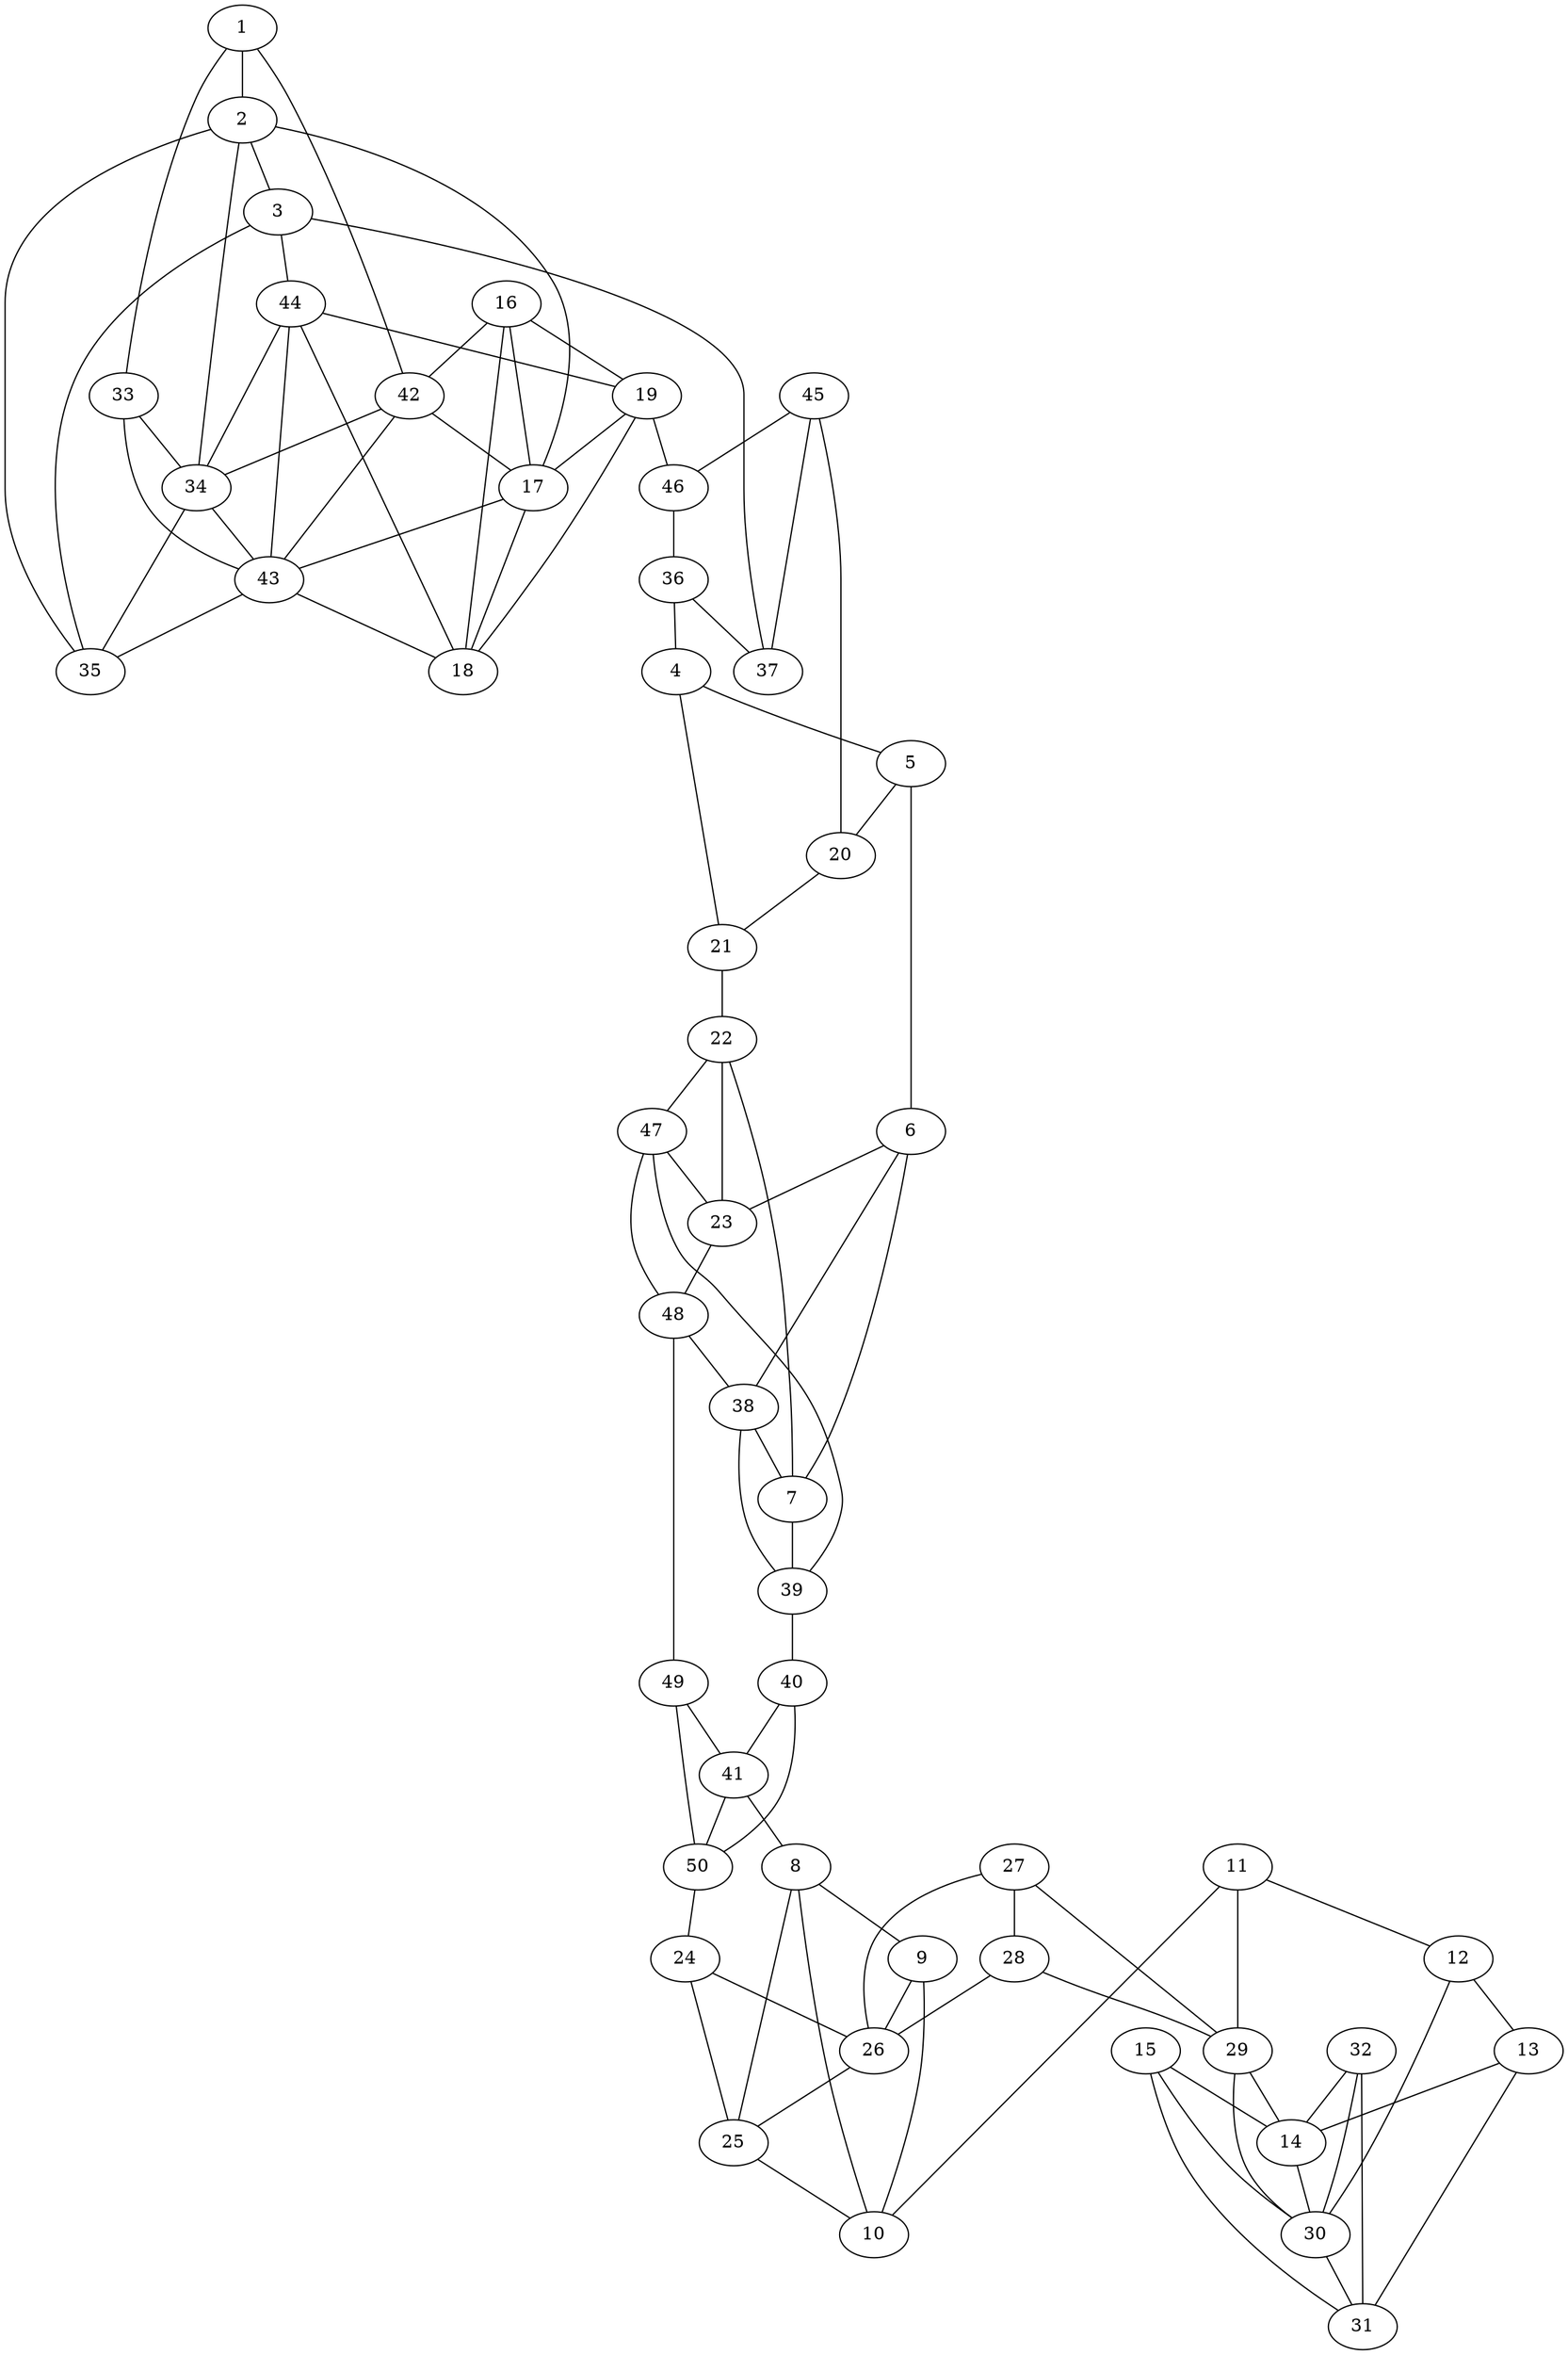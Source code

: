 graph pdb1opj {
	1	 [aaLength=3,
		sequence=NPS,
		type=0];
	2	 [aaLength=3,
		sequence=DEV,
		type=0];
	1 -- 2	 [distance0="27.90549",
		frequency=1,
		type0=1];
	33	 [aaLength=6,
		sequence=RPSFAE,
		type=1];
	1 -- 33	 [distance0="28.57952",
		frequency=1,
		type0=2];
	42	 [aaLength=5,
		sequence=PSFAE,
		type=1];
	1 -- 42	 [distance0="28.73655",
		frequency=1,
		type0=3];
	3	 [aaLength=15,
		sequence=vanDerWaals,
		type=0];
	2 -- 3	 [distance0="29.52727",
		frequency=1,
		type0=2];
	17	 [aaLength=4,
		sequence=HQAF,
		type=0];
	2 -- 17	 [distance0="35.84925",
		frequency=1,
		type0=3];
	35	 [aaLength=7,
		sequence=EKELGKR,
		type=1];
	2 -- 35	 [distance0="0.0",
		frequency=1,
		type0=5];
	3 -- 35	 [distance0="22.39555",
		frequency=1,
		type0=2];
	37	 [aaLength=5,
		sequence=vanDerWaals,
		type=1];
	3 -- 37	 [distance0="28.57553",
		distance1="0.0",
		frequency=2,
		type0=3,
		type1=4];
	44	 [aaLength=5,
		sequence=KELGK,
		type=1];
	3 -- 44	 [distance0="21.83027",
		frequency=1,
		type0=1];
	4	 [aaLength=9,
		sequence=vanDerWaals,
		type=0];
	5	 [aaLength=22,
		sequence=vanDerWaals,
		type=0];
	4 -- 5	 [distance0="15.69555",
		distance1="0.0",
		frequency=2,
		type0=2,
		type1=4];
	6	 [aaLength=3,
		sequence=vanDerWaals,
		type=0];
	5 -- 6	 [distance0="0.0",
		frequency=1,
		type0=4];
	20	 [aaLength=9,
		sequence=vanDerWaals,
		type=0];
	5 -- 20	 [distance0="21.53329",
		frequency=1,
		type0=3];
	7	 [aaLength=3,
		sequence=vanDerWaals,
		type=0];
	6 -- 7	 [distance0="16.31394",
		frequency=1,
		type0=3];
	23	 [aaLength=3,
		sequence=vanDerWaals,
		type=0];
	6 -- 23	 [distance0="14.1676",
		frequency=1,
		type0=1];
	38	 [aaLength=3,
		sequence=vanDerWaals,
		type=1];
	6 -- 38	 [distance0="0.0",
		frequency=1,
		type0=4];
	39	 [aaLength=3,
		sequence=vanDerWaals,
		type=1];
	7 -- 39	 [distance0="0.0",
		frequency=1,
		type0=4];
	8	 [aaLength=5,
		sequence=vanDerWaals,
		type=0];
	9	 [aaLength=8,
		sequence=vanDerWaals,
		type=0];
	8 -- 9	 [distance0="11.45414",
		distance1="0.0",
		frequency=2,
		type0=1,
		type1=5];
	10	 [aaLength=18,
		sequence=vanDerWaals,
		type=0];
	8 -- 10	 [distance0="15.3772",
		frequency=1,
		type0=2];
	25	 [aaLength=8,
		sequence=vanDerWaals,
		type=0];
	8 -- 25	 [distance0="21.71791",
		frequency=1,
		type0=3];
	9 -- 10	 [distance0="16.25188",
		distance1="0.0",
		frequency=2,
		type0=2,
		type1=4];
	26	 [aaLength=18,
		sequence=vanDerWaals,
		type=0];
	9 -- 26	 [distance0="28.30342",
		frequency=1,
		type0=3];
	11	 [aaLength=11,
		sequence=vanDerWaals,
		type=0];
	11 -- 10	 [distance0="29.99839",
		frequency=1,
		type0=3];
	12	 [aaLength=12,
		sequence=vanDerWaals,
		type=0];
	11 -- 12	 [distance0="25.05357",
		distance1="0.0",
		frequency=2,
		type0=1,
		type1=4];
	29	 [aaLength=12,
		sequence=vanDerWaals,
		type=0];
	11 -- 29	 [distance0="29.36678",
		frequency=1,
		type0=2];
	13	 [aaLength=5,
		sequence=vanDerWaals,
		type=0];
	12 -- 13	 [distance0="21.90532",
		distance1="0.0",
		frequency=2,
		type0=3,
		type1=4];
	30	 [aaLength=5,
		sequence=vanDerWaals,
		type=0];
	12 -- 30	 [distance0="16.13919",
		frequency=1,
		type0=1];
	14	 [aaLength=12,
		sequence=vanDerWaals,
		type=0];
	13 -- 14	 [distance0="17.73747",
		distance1="0.0",
		frequency=2,
		type0=1,
		type1=4];
	31	 [aaLength=10,
		sequence=vanDerWaals,
		type=0];
	13 -- 31	 [distance0="19.49523",
		frequency=1,
		type0=3];
	14 -- 30	 [distance0="7.781893",
		frequency=1,
		type0=2];
	15	 [aaLength=10,
		sequence=vanDerWaals,
		type=0];
	15 -- 14	 [distance0="24.49114",
		frequency=1,
		type0=2];
	15 -- 30	 [distance0="26.01175",
		frequency=1,
		type0=3];
	15 -- 31	 [distance0="23.02075",
		frequency=1,
		type0=1];
	16	 [aaLength=5,
		sequence=NPSDR,
		type=0];
	18	 [aaLength=4,
		sequence=SDEV,
		type=0];
	16 -- 18	 [distance0="25.16254",
		frequency=1,
		type0=2];
	16 -- 17	 [distance0="23.65804",
		frequency=1,
		type0=1];
	19	 [aaLength=15,
		sequence=vanDerWaals,
		type=0];
	16 -- 19	 [distance0="43.52878",
		frequency=1,
		type0=3];
	16 -- 42	 [distance0="0.0",
		frequency=1,
		type0=5];
	17 -- 18	 [distance0="22.40617",
		frequency=1,
		type0=1];
	43	 [aaLength=5,
		sequence=FQESS,
		type=1];
	17 -- 43	 [distance0="3.0",
		frequency=1,
		type0=4];
	18 -- 19	 [distance0="18.57503",
		frequency=1,
		type0=1];
	18 -- 44	 [distance0="1.0",
		frequency=1,
		type0=4];
	19 -- 17	 [distance0="37.01026",
		frequency=1,
		type0=2];
	46	 [aaLength=5,
		sequence=vanDerWaals,
		type=1];
	19 -- 46	 [distance0="0.0",
		frequency=1,
		type0=4];
	21	 [aaLength=22,
		sequence=vanDerWaals,
		type=0];
	20 -- 21	 [distance0="21.11429",
		distance1="0.0",
		frequency=2,
		type0=2,
		type1=4];
	21 -- 4	 [distance0="15.89693",
		frequency=1,
		type0=2];
	22	 [aaLength=3,
		sequence=vanDerWaals,
		type=0];
	21 -- 22	 [distance0="0.0",
		frequency=1,
		type0=4];
	22 -- 7	 [distance0="8.6738",
		frequency=1,
		type0=1];
	22 -- 23	 [distance0="8.933364",
		frequency=1,
		type0=2];
	47	 [aaLength=3,
		sequence=vanDerWaals,
		type=1];
	22 -- 47	 [distance0="0.0",
		frequency=1,
		type0=4];
	48	 [aaLength=3,
		sequence=vanDerWaals,
		type=1];
	23 -- 48	 [distance0="0.0",
		frequency=1,
		type0=4];
	24	 [aaLength=5,
		sequence=vanDerWaals,
		type=0];
	24 -- 25	 [distance0="11.26641",
		distance1="0.0",
		frequency=2,
		type0=1,
		type1=5];
	24 -- 26	 [distance0="17.46155",
		frequency=1,
		type0=2];
	25 -- 10	 [distance0="20.89759",
		frequency=1,
		type0=3];
	26 -- 25	 [distance0="11.59278",
		frequency=1,
		type0=1];
	27	 [aaLength=3,
		sequence=vanDerWaals,
		type=0];
	27 -- 26	 [distance0="30.36501",
		frequency=1,
		type0=3];
	28	 [aaLength=8,
		sequence=vanDerWaals,
		type=0];
	27 -- 28	 [distance0="8.893963",
		distance1="0.0",
		frequency=2,
		type0=1,
		type1=5];
	27 -- 29	 [distance0="30.01167",
		frequency=1,
		type0=2];
	28 -- 26	 [distance0="31.08672",
		frequency=1,
		type0=3];
	28 -- 29	 [distance0="22.26701",
		distance1="0.0",
		frequency=2,
		type0=2,
		type1=4];
	29 -- 14	 [distance0="22.01021",
		frequency=1,
		type0=3];
	29 -- 30	 [distance0="19.78324",
		distance1="0.0",
		frequency=2,
		type0=1,
		type1=4];
	30 -- 31	 [distance0="7.035103",
		distance1="0.0",
		frequency=2,
		type0=1,
		type1=4];
	32	 [aaLength=11,
		sequence=vanDerWaals,
		type=0];
	32 -- 14	 [distance0="23.85036",
		frequency=1,
		type0=1];
	32 -- 30	 [distance0="31.2627",
		frequency=1,
		type0=3];
	32 -- 31	 [distance0="24.49628",
		frequency=1,
		type0=2];
	34	 [aaLength=6,
		sequence=FQESSI,
		type=1];
	33 -- 34	 [distance0="14.0",
		distance1="8.0",
		frequency=2,
		type0=2,
		type1=4];
	33 -- 43	 [distance0="14.0",
		frequency=1,
		type0=3];
	34 -- 2	 [distance0="1.0",
		frequency=1,
		type0=4];
	34 -- 35	 [distance0="10.0",
		frequency=1,
		type0=2];
	34 -- 43	 [distance0="0.0",
		frequency=1,
		type0=1];
	36	 [aaLength=5,
		sequence=vanDerWaals,
		type=1];
	36 -- 4	 [distance0="0.0",
		frequency=1,
		type0=4];
	36 -- 37	 [distance0="11.0",
		frequency=1,
		type0=2];
	38 -- 7	 [distance0="0.0",
		frequency=1,
		type0=4];
	38 -- 39	 [distance0="8.0",
		frequency=1,
		type0=2];
	40	 [aaLength=3,
		sequence=vanDerWaals,
		type=1];
	39 -- 40	 [distance0="0.0",
		frequency=1,
		type0=4];
	41	 [aaLength=3,
		sequence=vanDerWaals,
		type=1];
	40 -- 41	 [distance0="5.0",
		distance1="0.0",
		frequency=2,
		type0=2,
		type1=4];
	41 -- 8	 [distance0="0.0",
		frequency=1,
		type0=5];
	50	 [aaLength=3,
		sequence=vanDerWaals,
		type=1];
	41 -- 50	 [distance0="0.0",
		frequency=1,
		type0=1];
	42 -- 17	 [distance0="1.0",
		frequency=1,
		type0=4];
	42 -- 34	 [distance0="13.0",
		frequency=1,
		type0=2];
	42 -- 43	 [distance0="13.0",
		frequency=1,
		type0=3];
	43 -- 18	 [distance0="1.0",
		frequency=1,
		type0=4];
	43 -- 35	 [distance0="10.0",
		frequency=1,
		type0=2];
	43 -- 44	 [distance0="11.0",
		frequency=1,
		type0=3];
	44 -- 19	 [distance0="3.0",
		frequency=1,
		type0=4];
	44 -- 34	 [distance0="11.0",
		frequency=1,
		type0=2];
	45	 [aaLength=5,
		sequence=vanDerWaals,
		type=1];
	45 -- 20	 [distance0="0.0",
		frequency=1,
		type0=4];
	45 -- 37	 [distance0="11.0",
		frequency=1,
		type0=2];
	45 -- 46	 [distance0="11.0",
		frequency=1,
		type0=3];
	46 -- 36	 [distance0="11.0",
		frequency=1,
		type0=2];
	47 -- 23	 [distance0="0.0",
		frequency=1,
		type0=4];
	47 -- 39	 [distance0="8.0",
		frequency=1,
		type0=2];
	47 -- 48	 [distance0="8.0",
		frequency=1,
		type0=3];
	48 -- 38	 [distance0="8.0",
		frequency=1,
		type0=2];
	49	 [aaLength=3,
		sequence=vanDerWaals,
		type=1];
	48 -- 49	 [distance0="0.0",
		frequency=1,
		type0=4];
	49 -- 41	 [distance0="5.0",
		frequency=1,
		type0=2];
	49 -- 50	 [distance0="5.0",
		distance1="0.0",
		frequency=2,
		type0=3,
		type1=4];
	50 -- 24	 [distance0="0.0",
		frequency=1,
		type0=5];
	50 -- 40	 [distance0="5.0",
		frequency=1,
		type0=2];
}
